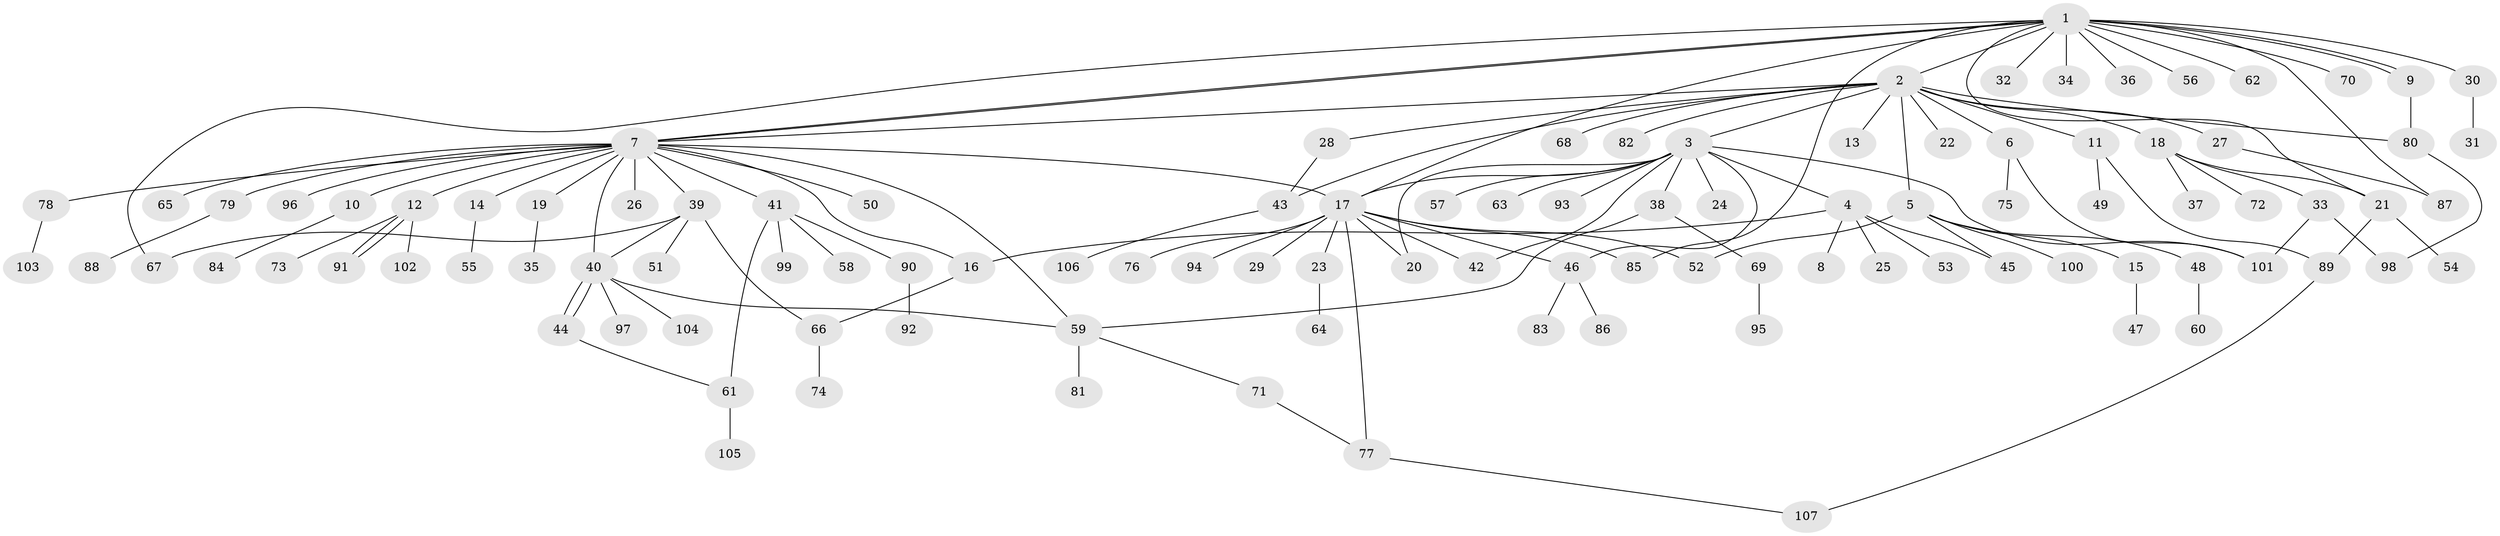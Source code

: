 // coarse degree distribution, {16: 0.01282051282051282, 14: 0.01282051282051282, 11: 0.01282051282051282, 5: 0.02564102564102564, 6: 0.02564102564102564, 4: 0.01282051282051282, 19: 0.01282051282051282, 1: 0.6025641025641025, 2: 0.16666666666666666, 3: 0.07692307692307693, 12: 0.01282051282051282, 7: 0.01282051282051282, 8: 0.01282051282051282}
// Generated by graph-tools (version 1.1) at 2025/23/03/03/25 07:23:50]
// undirected, 107 vertices, 136 edges
graph export_dot {
graph [start="1"]
  node [color=gray90,style=filled];
  1;
  2;
  3;
  4;
  5;
  6;
  7;
  8;
  9;
  10;
  11;
  12;
  13;
  14;
  15;
  16;
  17;
  18;
  19;
  20;
  21;
  22;
  23;
  24;
  25;
  26;
  27;
  28;
  29;
  30;
  31;
  32;
  33;
  34;
  35;
  36;
  37;
  38;
  39;
  40;
  41;
  42;
  43;
  44;
  45;
  46;
  47;
  48;
  49;
  50;
  51;
  52;
  53;
  54;
  55;
  56;
  57;
  58;
  59;
  60;
  61;
  62;
  63;
  64;
  65;
  66;
  67;
  68;
  69;
  70;
  71;
  72;
  73;
  74;
  75;
  76;
  77;
  78;
  79;
  80;
  81;
  82;
  83;
  84;
  85;
  86;
  87;
  88;
  89;
  90;
  91;
  92;
  93;
  94;
  95;
  96;
  97;
  98;
  99;
  100;
  101;
  102;
  103;
  104;
  105;
  106;
  107;
  1 -- 2;
  1 -- 7;
  1 -- 7;
  1 -- 9;
  1 -- 9;
  1 -- 17;
  1 -- 21;
  1 -- 30;
  1 -- 32;
  1 -- 34;
  1 -- 36;
  1 -- 56;
  1 -- 62;
  1 -- 67;
  1 -- 70;
  1 -- 85;
  1 -- 87;
  2 -- 3;
  2 -- 5;
  2 -- 6;
  2 -- 7;
  2 -- 11;
  2 -- 13;
  2 -- 18;
  2 -- 22;
  2 -- 27;
  2 -- 28;
  2 -- 43;
  2 -- 68;
  2 -- 80;
  2 -- 82;
  3 -- 4;
  3 -- 17;
  3 -- 20;
  3 -- 24;
  3 -- 38;
  3 -- 42;
  3 -- 46;
  3 -- 57;
  3 -- 63;
  3 -- 93;
  3 -- 101;
  4 -- 8;
  4 -- 16;
  4 -- 25;
  4 -- 45;
  4 -- 53;
  5 -- 15;
  5 -- 45;
  5 -- 48;
  5 -- 52;
  5 -- 100;
  6 -- 75;
  6 -- 101;
  7 -- 10;
  7 -- 12;
  7 -- 14;
  7 -- 16;
  7 -- 17;
  7 -- 19;
  7 -- 26;
  7 -- 39;
  7 -- 40;
  7 -- 41;
  7 -- 50;
  7 -- 59;
  7 -- 65;
  7 -- 78;
  7 -- 79;
  7 -- 96;
  9 -- 80;
  10 -- 84;
  11 -- 49;
  11 -- 89;
  12 -- 73;
  12 -- 91;
  12 -- 91;
  12 -- 102;
  14 -- 55;
  15 -- 47;
  16 -- 66;
  17 -- 20;
  17 -- 23;
  17 -- 29;
  17 -- 42;
  17 -- 46;
  17 -- 52;
  17 -- 76;
  17 -- 77;
  17 -- 85;
  17 -- 94;
  18 -- 21;
  18 -- 33;
  18 -- 37;
  18 -- 72;
  19 -- 35;
  21 -- 54;
  21 -- 89;
  23 -- 64;
  27 -- 87;
  28 -- 43;
  30 -- 31;
  33 -- 98;
  33 -- 101;
  38 -- 59;
  38 -- 69;
  39 -- 40;
  39 -- 51;
  39 -- 66;
  39 -- 67;
  40 -- 44;
  40 -- 44;
  40 -- 59;
  40 -- 97;
  40 -- 104;
  41 -- 58;
  41 -- 61;
  41 -- 90;
  41 -- 99;
  43 -- 106;
  44 -- 61;
  46 -- 83;
  46 -- 86;
  48 -- 60;
  59 -- 71;
  59 -- 81;
  61 -- 105;
  66 -- 74;
  69 -- 95;
  71 -- 77;
  77 -- 107;
  78 -- 103;
  79 -- 88;
  80 -- 98;
  89 -- 107;
  90 -- 92;
}
